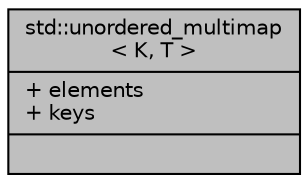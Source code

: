 digraph "std::unordered_multimap&lt; K, T &gt;"
{
  edge [fontname="Helvetica",fontsize="10",labelfontname="Helvetica",labelfontsize="10"];
  node [fontname="Helvetica",fontsize="10",shape=record];
  Node907 [label="{std::unordered_multimap\l\< K, T \>\n|+ elements\l+ keys\l|}",height=0.2,width=0.4,color="black", fillcolor="grey75", style="filled", fontcolor="black"];
}
